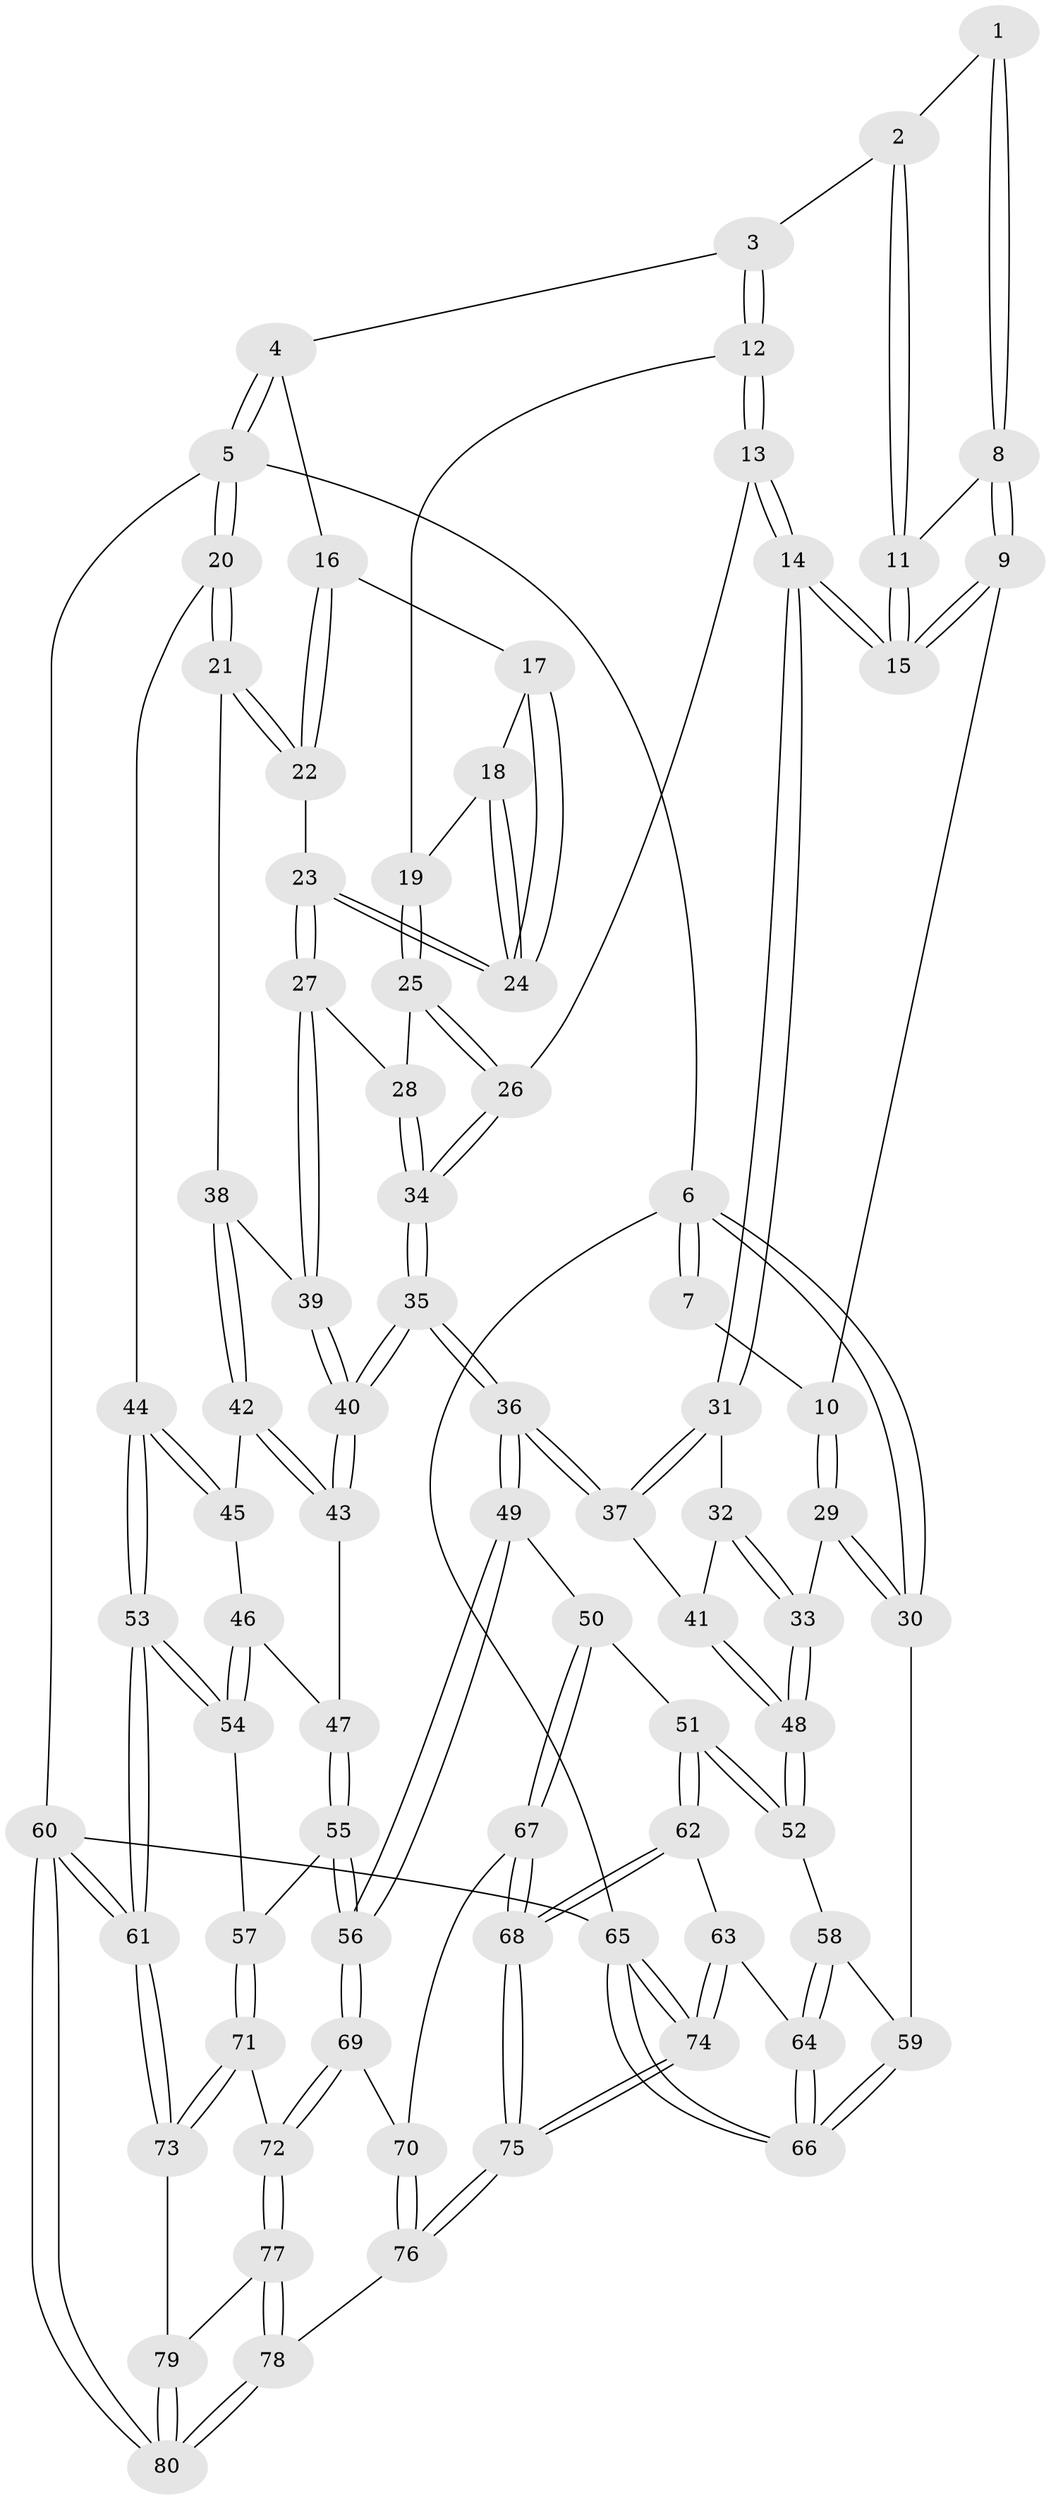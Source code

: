 // Generated by graph-tools (version 1.1) at 2025/51/03/09/25 03:51:08]
// undirected, 80 vertices, 197 edges
graph export_dot {
graph [start="1"]
  node [color=gray90,style=filled];
  1 [pos="+0.35197609764258336+0"];
  2 [pos="+0.4499255971110692+0"];
  3 [pos="+0.47348171021355595+0"];
  4 [pos="+0.8430188570420482+0"];
  5 [pos="+1+0"];
  6 [pos="+0+0"];
  7 [pos="+0.09726776944730844+0"];
  8 [pos="+0.27603591990930787+0.04918641068396386"];
  9 [pos="+0.24986963667407783+0.09843947514561757"];
  10 [pos="+0.16763151335145035+0.09887634311198835"];
  11 [pos="+0.3952852020900989+0"];
  12 [pos="+0.531620442809639+0"];
  13 [pos="+0.4798956672964761+0.20010032296425717"];
  14 [pos="+0.41566350074134467+0.20662938075428264"];
  15 [pos="+0.3780654427716668+0.15457813333425346"];
  16 [pos="+0.8203259056649208+0"];
  17 [pos="+0.7499177268226567+0.011932865889500205"];
  18 [pos="+0.6521107723961949+0.07313978202194654"];
  19 [pos="+0.6465997597744289+0.07523421557801954"];
  20 [pos="+1+0.2850495250248271"];
  21 [pos="+0.9584718771946035+0.21027378824274318"];
  22 [pos="+0.9400840177440196+0.2018639132662177"];
  23 [pos="+0.765694215627468+0.23775313923081848"];
  24 [pos="+0.760190713085584+0.21007962304899358"];
  25 [pos="+0.5911310375605857+0.18374589035948308"];
  26 [pos="+0.49888320281897247+0.20624762174159178"];
  27 [pos="+0.7483304831896395+0.25206392530067534"];
  28 [pos="+0.7173158950094002+0.2415291108292138"];
  29 [pos="+0+0.3120922978079464"];
  30 [pos="+0+0.3292033898508315"];
  31 [pos="+0.39255577203482106+0.24020169891731455"];
  32 [pos="+0.2877320785946317+0.30417609016588093"];
  33 [pos="+0.09362639449054937+0.3231127287360899"];
  34 [pos="+0.5589922425528121+0.33161265588913785"];
  35 [pos="+0.6061422812136998+0.48020467751080015"];
  36 [pos="+0.5951618801762105+0.4978884511729213"];
  37 [pos="+0.4375124629698635+0.4002676860615939"];
  38 [pos="+0.8332885463812635+0.3893274424938489"];
  39 [pos="+0.7469823059378127+0.2613599773541449"];
  40 [pos="+0.643386543277642+0.45640887921489803"];
  41 [pos="+0.3442788925813809+0.44653872274267203"];
  42 [pos="+0.8365464813179578+0.40415001317726323"];
  43 [pos="+0.7948211903791006+0.45647157248245324"];
  44 [pos="+1+0.33339744907688096"];
  45 [pos="+0.9524080998730428+0.41359338874013934"];
  46 [pos="+0.8694750779286442+0.5180162143528136"];
  47 [pos="+0.8440157128108222+0.5184946105716118"];
  48 [pos="+0.32314122551053814+0.5075872804974048"];
  49 [pos="+0.5846770105906132+0.554087344367736"];
  50 [pos="+0.45554148466184735+0.627435860022815"];
  51 [pos="+0.37396759608380675+0.6197730437295061"];
  52 [pos="+0.33131622935017385+0.5835808580293539"];
  53 [pos="+1+0.5738184626855237"];
  54 [pos="+0.902509765008441+0.5408070438617626"];
  55 [pos="+0.781687190912699+0.6473633031413667"];
  56 [pos="+0.6932338847630807+0.6564771425965806"];
  57 [pos="+0.883934846935464+0.6888828135025075"];
  58 [pos="+0.3280049746866916+0.5835902262370113"];
  59 [pos="+0+0.4498343986631168"];
  60 [pos="+1+1"];
  61 [pos="+1+0.7972257250396051"];
  62 [pos="+0.2815037128298455+0.7698855265370159"];
  63 [pos="+0.17803737613826837+0.7690140676332818"];
  64 [pos="+0.09008203869894277+0.6979218604366212"];
  65 [pos="+0+1"];
  66 [pos="+0+0.6246186143840147"];
  67 [pos="+0.4765140707998033+0.7513703338060703"];
  68 [pos="+0.33836249670005086+0.8891128930308656"];
  69 [pos="+0.6842961826962457+0.8077111059882135"];
  70 [pos="+0.52437589861815+0.8137951589233631"];
  71 [pos="+0.942190983688157+0.7282290824405152"];
  72 [pos="+0.6844476211674378+0.8080038708435424"];
  73 [pos="+0.9854798795371238+0.7531531872344015"];
  74 [pos="+0.08419229826540947+1"];
  75 [pos="+0.34967303463488597+1"];
  76 [pos="+0.4565656059518737+1"];
  77 [pos="+0.7201070843343035+0.8936317724095287"];
  78 [pos="+0.70668988422402+1"];
  79 [pos="+0.8757062611076748+0.8173568138921691"];
  80 [pos="+0.8385042430031654+1"];
  1 -- 2;
  1 -- 8;
  1 -- 8;
  2 -- 3;
  2 -- 11;
  2 -- 11;
  3 -- 4;
  3 -- 12;
  3 -- 12;
  4 -- 5;
  4 -- 5;
  4 -- 16;
  5 -- 6;
  5 -- 20;
  5 -- 20;
  5 -- 60;
  6 -- 7;
  6 -- 7;
  6 -- 30;
  6 -- 30;
  6 -- 65;
  7 -- 10;
  8 -- 9;
  8 -- 9;
  8 -- 11;
  9 -- 10;
  9 -- 15;
  9 -- 15;
  10 -- 29;
  10 -- 29;
  11 -- 15;
  11 -- 15;
  12 -- 13;
  12 -- 13;
  12 -- 19;
  13 -- 14;
  13 -- 14;
  13 -- 26;
  14 -- 15;
  14 -- 15;
  14 -- 31;
  14 -- 31;
  16 -- 17;
  16 -- 22;
  16 -- 22;
  17 -- 18;
  17 -- 24;
  17 -- 24;
  18 -- 19;
  18 -- 24;
  18 -- 24;
  19 -- 25;
  19 -- 25;
  20 -- 21;
  20 -- 21;
  20 -- 44;
  21 -- 22;
  21 -- 22;
  21 -- 38;
  22 -- 23;
  23 -- 24;
  23 -- 24;
  23 -- 27;
  23 -- 27;
  25 -- 26;
  25 -- 26;
  25 -- 28;
  26 -- 34;
  26 -- 34;
  27 -- 28;
  27 -- 39;
  27 -- 39;
  28 -- 34;
  28 -- 34;
  29 -- 30;
  29 -- 30;
  29 -- 33;
  30 -- 59;
  31 -- 32;
  31 -- 37;
  31 -- 37;
  32 -- 33;
  32 -- 33;
  32 -- 41;
  33 -- 48;
  33 -- 48;
  34 -- 35;
  34 -- 35;
  35 -- 36;
  35 -- 36;
  35 -- 40;
  35 -- 40;
  36 -- 37;
  36 -- 37;
  36 -- 49;
  36 -- 49;
  37 -- 41;
  38 -- 39;
  38 -- 42;
  38 -- 42;
  39 -- 40;
  39 -- 40;
  40 -- 43;
  40 -- 43;
  41 -- 48;
  41 -- 48;
  42 -- 43;
  42 -- 43;
  42 -- 45;
  43 -- 47;
  44 -- 45;
  44 -- 45;
  44 -- 53;
  44 -- 53;
  45 -- 46;
  46 -- 47;
  46 -- 54;
  46 -- 54;
  47 -- 55;
  47 -- 55;
  48 -- 52;
  48 -- 52;
  49 -- 50;
  49 -- 56;
  49 -- 56;
  50 -- 51;
  50 -- 67;
  50 -- 67;
  51 -- 52;
  51 -- 52;
  51 -- 62;
  51 -- 62;
  52 -- 58;
  53 -- 54;
  53 -- 54;
  53 -- 61;
  53 -- 61;
  54 -- 57;
  55 -- 56;
  55 -- 56;
  55 -- 57;
  56 -- 69;
  56 -- 69;
  57 -- 71;
  57 -- 71;
  58 -- 59;
  58 -- 64;
  58 -- 64;
  59 -- 66;
  59 -- 66;
  60 -- 61;
  60 -- 61;
  60 -- 80;
  60 -- 80;
  60 -- 65;
  61 -- 73;
  61 -- 73;
  62 -- 63;
  62 -- 68;
  62 -- 68;
  63 -- 64;
  63 -- 74;
  63 -- 74;
  64 -- 66;
  64 -- 66;
  65 -- 66;
  65 -- 66;
  65 -- 74;
  65 -- 74;
  67 -- 68;
  67 -- 68;
  67 -- 70;
  68 -- 75;
  68 -- 75;
  69 -- 70;
  69 -- 72;
  69 -- 72;
  70 -- 76;
  70 -- 76;
  71 -- 72;
  71 -- 73;
  71 -- 73;
  72 -- 77;
  72 -- 77;
  73 -- 79;
  74 -- 75;
  74 -- 75;
  75 -- 76;
  75 -- 76;
  76 -- 78;
  77 -- 78;
  77 -- 78;
  77 -- 79;
  78 -- 80;
  78 -- 80;
  79 -- 80;
  79 -- 80;
}

